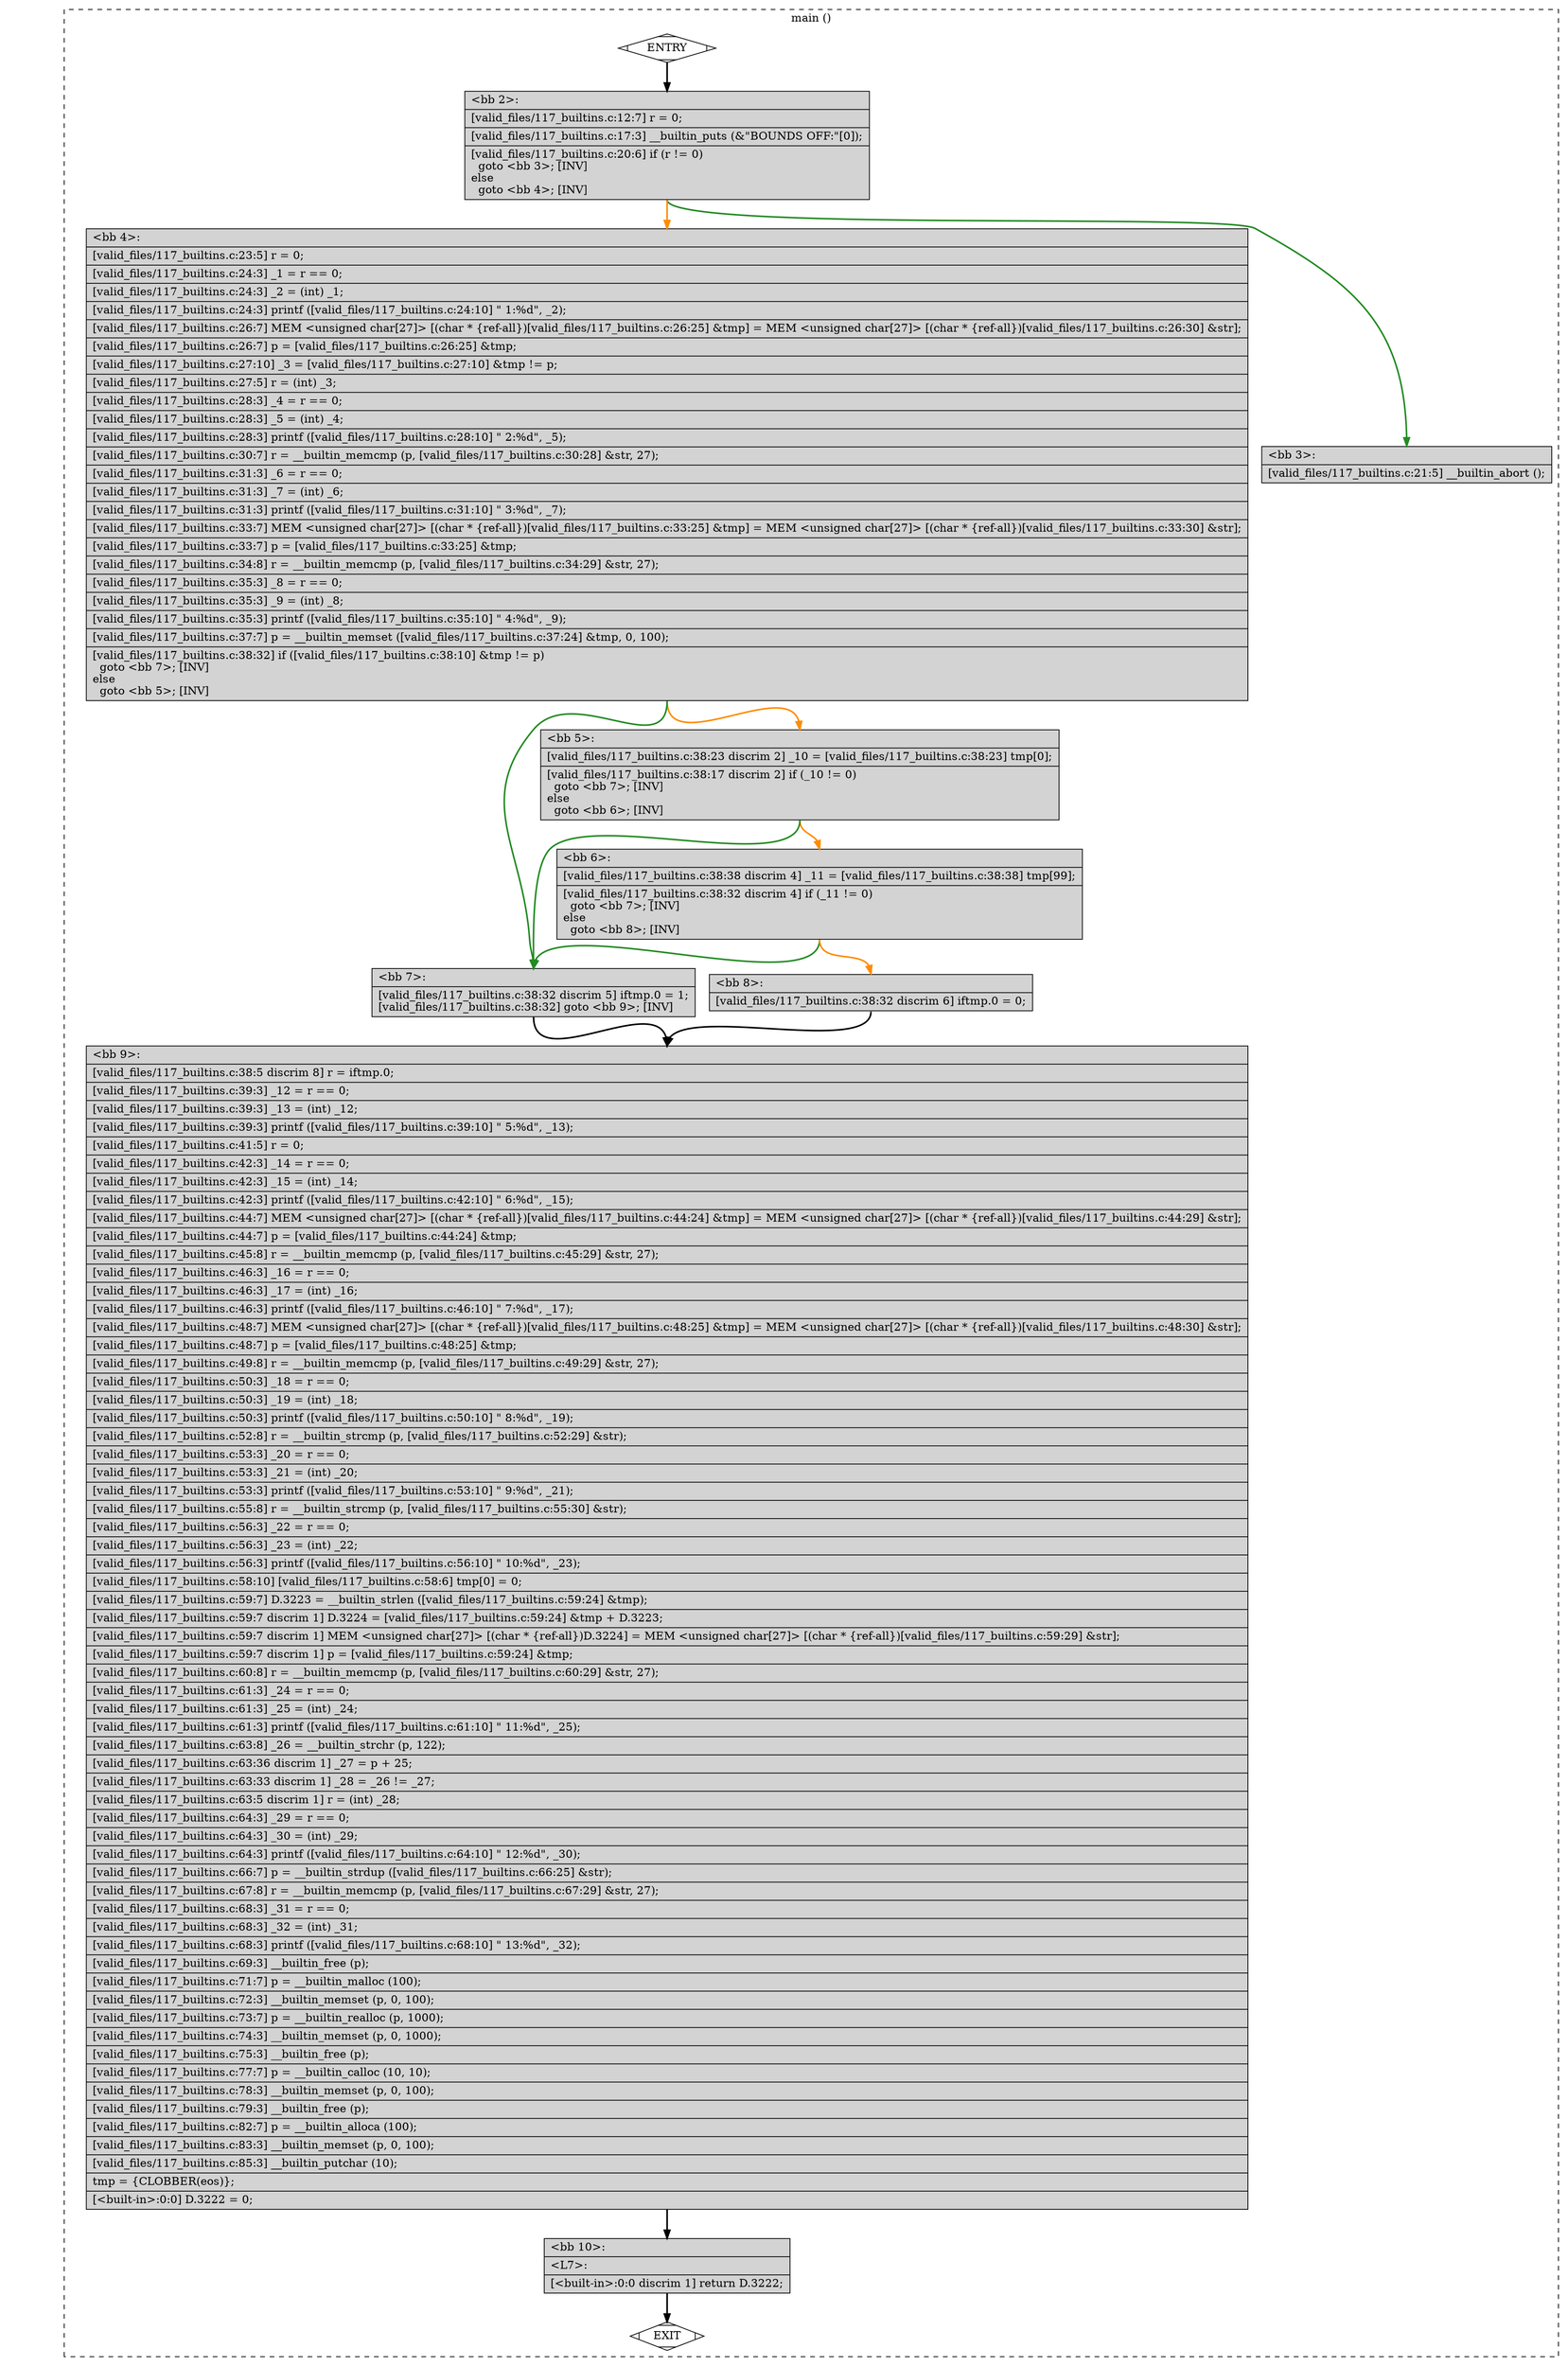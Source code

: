 digraph "a-117_builtins.c.015t.cfg" {
overlap=false;
subgraph "cluster_main" {
	style="dashed";
	color="black";
	label="main ()";
	fn_0_basic_block_0 [shape=Mdiamond,style=filled,fillcolor=white,label="ENTRY"];

	fn_0_basic_block_1 [shape=Mdiamond,style=filled,fillcolor=white,label="EXIT"];

	fn_0_basic_block_2 [shape=record,style=filled,fillcolor=lightgrey,label="{\<bb\ 2\>:\l\
|[valid_files/117_builtins.c:12:7]\ r\ =\ 0;\l\
|[valid_files/117_builtins.c:17:3]\ __builtin_puts\ (&\"BOUNDS\ OFF:\"[0]);\l\
|[valid_files/117_builtins.c:20:6]\ if\ (r\ !=\ 0)\l\
\ \ goto\ \<bb\ 3\>;\ [INV]\l\
else\l\
\ \ goto\ \<bb\ 4\>;\ [INV]\l\
}"];

	fn_0_basic_block_3 [shape=record,style=filled,fillcolor=lightgrey,label="{\<bb\ 3\>:\l\
|[valid_files/117_builtins.c:21:5]\ __builtin_abort\ ();\l\
}"];

	fn_0_basic_block_4 [shape=record,style=filled,fillcolor=lightgrey,label="{\<bb\ 4\>:\l\
|[valid_files/117_builtins.c:23:5]\ r\ =\ 0;\l\
|[valid_files/117_builtins.c:24:3]\ _1\ =\ r\ ==\ 0;\l\
|[valid_files/117_builtins.c:24:3]\ _2\ =\ (int)\ _1;\l\
|[valid_files/117_builtins.c:24:3]\ printf\ ([valid_files/117_builtins.c:24:10]\ \"\ 1:%d\",\ _2);\l\
|[valid_files/117_builtins.c:26:7]\ MEM\ \<unsigned\ char[27]\>\ [(char\ *\ \{ref-all\})[valid_files/117_builtins.c:26:25]\ &tmp]\ =\ MEM\ \<unsigned\ char[27]\>\ [(char\ *\ \{ref-all\})[valid_files/117_builtins.c:26:30]\ &str];\l\
|[valid_files/117_builtins.c:26:7]\ p\ =\ [valid_files/117_builtins.c:26:25]\ &tmp;\l\
|[valid_files/117_builtins.c:27:10]\ _3\ =\ [valid_files/117_builtins.c:27:10]\ &tmp\ !=\ p;\l\
|[valid_files/117_builtins.c:27:5]\ r\ =\ (int)\ _3;\l\
|[valid_files/117_builtins.c:28:3]\ _4\ =\ r\ ==\ 0;\l\
|[valid_files/117_builtins.c:28:3]\ _5\ =\ (int)\ _4;\l\
|[valid_files/117_builtins.c:28:3]\ printf\ ([valid_files/117_builtins.c:28:10]\ \"\ 2:%d\",\ _5);\l\
|[valid_files/117_builtins.c:30:7]\ r\ =\ __builtin_memcmp\ (p,\ [valid_files/117_builtins.c:30:28]\ &str,\ 27);\l\
|[valid_files/117_builtins.c:31:3]\ _6\ =\ r\ ==\ 0;\l\
|[valid_files/117_builtins.c:31:3]\ _7\ =\ (int)\ _6;\l\
|[valid_files/117_builtins.c:31:3]\ printf\ ([valid_files/117_builtins.c:31:10]\ \"\ 3:%d\",\ _7);\l\
|[valid_files/117_builtins.c:33:7]\ MEM\ \<unsigned\ char[27]\>\ [(char\ *\ \{ref-all\})[valid_files/117_builtins.c:33:25]\ &tmp]\ =\ MEM\ \<unsigned\ char[27]\>\ [(char\ *\ \{ref-all\})[valid_files/117_builtins.c:33:30]\ &str];\l\
|[valid_files/117_builtins.c:33:7]\ p\ =\ [valid_files/117_builtins.c:33:25]\ &tmp;\l\
|[valid_files/117_builtins.c:34:8]\ r\ =\ __builtin_memcmp\ (p,\ [valid_files/117_builtins.c:34:29]\ &str,\ 27);\l\
|[valid_files/117_builtins.c:35:3]\ _8\ =\ r\ ==\ 0;\l\
|[valid_files/117_builtins.c:35:3]\ _9\ =\ (int)\ _8;\l\
|[valid_files/117_builtins.c:35:3]\ printf\ ([valid_files/117_builtins.c:35:10]\ \"\ 4:%d\",\ _9);\l\
|[valid_files/117_builtins.c:37:7]\ p\ =\ __builtin_memset\ ([valid_files/117_builtins.c:37:24]\ &tmp,\ 0,\ 100);\l\
|[valid_files/117_builtins.c:38:32]\ if\ ([valid_files/117_builtins.c:38:10]\ &tmp\ !=\ p)\l\
\ \ goto\ \<bb\ 7\>;\ [INV]\l\
else\l\
\ \ goto\ \<bb\ 5\>;\ [INV]\l\
}"];

	fn_0_basic_block_5 [shape=record,style=filled,fillcolor=lightgrey,label="{\<bb\ 5\>:\l\
|[valid_files/117_builtins.c:38:23\ discrim\ 2]\ _10\ =\ [valid_files/117_builtins.c:38:23]\ tmp[0];\l\
|[valid_files/117_builtins.c:38:17\ discrim\ 2]\ if\ (_10\ !=\ 0)\l\
\ \ goto\ \<bb\ 7\>;\ [INV]\l\
else\l\
\ \ goto\ \<bb\ 6\>;\ [INV]\l\
}"];

	fn_0_basic_block_6 [shape=record,style=filled,fillcolor=lightgrey,label="{\<bb\ 6\>:\l\
|[valid_files/117_builtins.c:38:38\ discrim\ 4]\ _11\ =\ [valid_files/117_builtins.c:38:38]\ tmp[99];\l\
|[valid_files/117_builtins.c:38:32\ discrim\ 4]\ if\ (_11\ !=\ 0)\l\
\ \ goto\ \<bb\ 7\>;\ [INV]\l\
else\l\
\ \ goto\ \<bb\ 8\>;\ [INV]\l\
}"];

	fn_0_basic_block_7 [shape=record,style=filled,fillcolor=lightgrey,label="{\<bb\ 7\>:\l\
|[valid_files/117_builtins.c:38:32\ discrim\ 5]\ iftmp.0\ =\ 1;\l\
[valid_files/117_builtins.c:38:32]\ goto\ \<bb\ 9\>;\ [INV]\l\
}"];

	fn_0_basic_block_8 [shape=record,style=filled,fillcolor=lightgrey,label="{\<bb\ 8\>:\l\
|[valid_files/117_builtins.c:38:32\ discrim\ 6]\ iftmp.0\ =\ 0;\l\
}"];

	fn_0_basic_block_9 [shape=record,style=filled,fillcolor=lightgrey,label="{\<bb\ 9\>:\l\
|[valid_files/117_builtins.c:38:5\ discrim\ 8]\ r\ =\ iftmp.0;\l\
|[valid_files/117_builtins.c:39:3]\ _12\ =\ r\ ==\ 0;\l\
|[valid_files/117_builtins.c:39:3]\ _13\ =\ (int)\ _12;\l\
|[valid_files/117_builtins.c:39:3]\ printf\ ([valid_files/117_builtins.c:39:10]\ \"\ 5:%d\",\ _13);\l\
|[valid_files/117_builtins.c:41:5]\ r\ =\ 0;\l\
|[valid_files/117_builtins.c:42:3]\ _14\ =\ r\ ==\ 0;\l\
|[valid_files/117_builtins.c:42:3]\ _15\ =\ (int)\ _14;\l\
|[valid_files/117_builtins.c:42:3]\ printf\ ([valid_files/117_builtins.c:42:10]\ \"\ 6:%d\",\ _15);\l\
|[valid_files/117_builtins.c:44:7]\ MEM\ \<unsigned\ char[27]\>\ [(char\ *\ \{ref-all\})[valid_files/117_builtins.c:44:24]\ &tmp]\ =\ MEM\ \<unsigned\ char[27]\>\ [(char\ *\ \{ref-all\})[valid_files/117_builtins.c:44:29]\ &str];\l\
|[valid_files/117_builtins.c:44:7]\ p\ =\ [valid_files/117_builtins.c:44:24]\ &tmp;\l\
|[valid_files/117_builtins.c:45:8]\ r\ =\ __builtin_memcmp\ (p,\ [valid_files/117_builtins.c:45:29]\ &str,\ 27);\l\
|[valid_files/117_builtins.c:46:3]\ _16\ =\ r\ ==\ 0;\l\
|[valid_files/117_builtins.c:46:3]\ _17\ =\ (int)\ _16;\l\
|[valid_files/117_builtins.c:46:3]\ printf\ ([valid_files/117_builtins.c:46:10]\ \"\ 7:%d\",\ _17);\l\
|[valid_files/117_builtins.c:48:7]\ MEM\ \<unsigned\ char[27]\>\ [(char\ *\ \{ref-all\})[valid_files/117_builtins.c:48:25]\ &tmp]\ =\ MEM\ \<unsigned\ char[27]\>\ [(char\ *\ \{ref-all\})[valid_files/117_builtins.c:48:30]\ &str];\l\
|[valid_files/117_builtins.c:48:7]\ p\ =\ [valid_files/117_builtins.c:48:25]\ &tmp;\l\
|[valid_files/117_builtins.c:49:8]\ r\ =\ __builtin_memcmp\ (p,\ [valid_files/117_builtins.c:49:29]\ &str,\ 27);\l\
|[valid_files/117_builtins.c:50:3]\ _18\ =\ r\ ==\ 0;\l\
|[valid_files/117_builtins.c:50:3]\ _19\ =\ (int)\ _18;\l\
|[valid_files/117_builtins.c:50:3]\ printf\ ([valid_files/117_builtins.c:50:10]\ \"\ 8:%d\",\ _19);\l\
|[valid_files/117_builtins.c:52:8]\ r\ =\ __builtin_strcmp\ (p,\ [valid_files/117_builtins.c:52:29]\ &str);\l\
|[valid_files/117_builtins.c:53:3]\ _20\ =\ r\ ==\ 0;\l\
|[valid_files/117_builtins.c:53:3]\ _21\ =\ (int)\ _20;\l\
|[valid_files/117_builtins.c:53:3]\ printf\ ([valid_files/117_builtins.c:53:10]\ \"\ 9:%d\",\ _21);\l\
|[valid_files/117_builtins.c:55:8]\ r\ =\ __builtin_strcmp\ (p,\ [valid_files/117_builtins.c:55:30]\ &str);\l\
|[valid_files/117_builtins.c:56:3]\ _22\ =\ r\ ==\ 0;\l\
|[valid_files/117_builtins.c:56:3]\ _23\ =\ (int)\ _22;\l\
|[valid_files/117_builtins.c:56:3]\ printf\ ([valid_files/117_builtins.c:56:10]\ \"\ 10:%d\",\ _23);\l\
|[valid_files/117_builtins.c:58:10]\ [valid_files/117_builtins.c:58:6]\ tmp[0]\ =\ 0;\l\
|[valid_files/117_builtins.c:59:7]\ D.3223\ =\ __builtin_strlen\ ([valid_files/117_builtins.c:59:24]\ &tmp);\l\
|[valid_files/117_builtins.c:59:7\ discrim\ 1]\ D.3224\ =\ [valid_files/117_builtins.c:59:24]\ &tmp\ +\ D.3223;\l\
|[valid_files/117_builtins.c:59:7\ discrim\ 1]\ MEM\ \<unsigned\ char[27]\>\ [(char\ *\ \{ref-all\})D.3224]\ =\ MEM\ \<unsigned\ char[27]\>\ [(char\ *\ \{ref-all\})[valid_files/117_builtins.c:59:29]\ &str];\l\
|[valid_files/117_builtins.c:59:7\ discrim\ 1]\ p\ =\ [valid_files/117_builtins.c:59:24]\ &tmp;\l\
|[valid_files/117_builtins.c:60:8]\ r\ =\ __builtin_memcmp\ (p,\ [valid_files/117_builtins.c:60:29]\ &str,\ 27);\l\
|[valid_files/117_builtins.c:61:3]\ _24\ =\ r\ ==\ 0;\l\
|[valid_files/117_builtins.c:61:3]\ _25\ =\ (int)\ _24;\l\
|[valid_files/117_builtins.c:61:3]\ printf\ ([valid_files/117_builtins.c:61:10]\ \"\ 11:%d\",\ _25);\l\
|[valid_files/117_builtins.c:63:8]\ _26\ =\ __builtin_strchr\ (p,\ 122);\l\
|[valid_files/117_builtins.c:63:36\ discrim\ 1]\ _27\ =\ p\ +\ 25;\l\
|[valid_files/117_builtins.c:63:33\ discrim\ 1]\ _28\ =\ _26\ !=\ _27;\l\
|[valid_files/117_builtins.c:63:5\ discrim\ 1]\ r\ =\ (int)\ _28;\l\
|[valid_files/117_builtins.c:64:3]\ _29\ =\ r\ ==\ 0;\l\
|[valid_files/117_builtins.c:64:3]\ _30\ =\ (int)\ _29;\l\
|[valid_files/117_builtins.c:64:3]\ printf\ ([valid_files/117_builtins.c:64:10]\ \"\ 12:%d\",\ _30);\l\
|[valid_files/117_builtins.c:66:7]\ p\ =\ __builtin_strdup\ ([valid_files/117_builtins.c:66:25]\ &str);\l\
|[valid_files/117_builtins.c:67:8]\ r\ =\ __builtin_memcmp\ (p,\ [valid_files/117_builtins.c:67:29]\ &str,\ 27);\l\
|[valid_files/117_builtins.c:68:3]\ _31\ =\ r\ ==\ 0;\l\
|[valid_files/117_builtins.c:68:3]\ _32\ =\ (int)\ _31;\l\
|[valid_files/117_builtins.c:68:3]\ printf\ ([valid_files/117_builtins.c:68:10]\ \"\ 13:%d\",\ _32);\l\
|[valid_files/117_builtins.c:69:3]\ __builtin_free\ (p);\l\
|[valid_files/117_builtins.c:71:7]\ p\ =\ __builtin_malloc\ (100);\l\
|[valid_files/117_builtins.c:72:3]\ __builtin_memset\ (p,\ 0,\ 100);\l\
|[valid_files/117_builtins.c:73:7]\ p\ =\ __builtin_realloc\ (p,\ 1000);\l\
|[valid_files/117_builtins.c:74:3]\ __builtin_memset\ (p,\ 0,\ 1000);\l\
|[valid_files/117_builtins.c:75:3]\ __builtin_free\ (p);\l\
|[valid_files/117_builtins.c:77:7]\ p\ =\ __builtin_calloc\ (10,\ 10);\l\
|[valid_files/117_builtins.c:78:3]\ __builtin_memset\ (p,\ 0,\ 100);\l\
|[valid_files/117_builtins.c:79:3]\ __builtin_free\ (p);\l\
|[valid_files/117_builtins.c:82:7]\ p\ =\ __builtin_alloca\ (100);\l\
|[valid_files/117_builtins.c:83:3]\ __builtin_memset\ (p,\ 0,\ 100);\l\
|[valid_files/117_builtins.c:85:3]\ __builtin_putchar\ (10);\l\
|tmp\ =\ \{CLOBBER(eos)\};\l\
|[\<built-in\>:0:0]\ D.3222\ =\ 0;\l\
}"];

	fn_0_basic_block_10 [shape=record,style=filled,fillcolor=lightgrey,label="{\<bb\ 10\>:\l\
|\<L7\>:\l\
|[\<built-in\>:0:0\ discrim\ 1]\ return\ D.3222;\l\
}"];

	fn_0_basic_block_0:s -> fn_0_basic_block_2:n [style="solid,bold",color=black,weight=100,constraint=true];
	fn_0_basic_block_2:s -> fn_0_basic_block_3:n [style="solid,bold",color=forestgreen,weight=10,constraint=true];
	fn_0_basic_block_2:s -> fn_0_basic_block_4:n [style="solid,bold",color=darkorange,weight=10,constraint=true];
	fn_0_basic_block_4:s -> fn_0_basic_block_7:n [style="solid,bold",color=forestgreen,weight=10,constraint=true];
	fn_0_basic_block_4:s -> fn_0_basic_block_5:n [style="solid,bold",color=darkorange,weight=10,constraint=true];
	fn_0_basic_block_5:s -> fn_0_basic_block_7:n [style="solid,bold",color=forestgreen,weight=10,constraint=true];
	fn_0_basic_block_5:s -> fn_0_basic_block_6:n [style="solid,bold",color=darkorange,weight=10,constraint=true];
	fn_0_basic_block_6:s -> fn_0_basic_block_7:n [style="solid,bold",color=forestgreen,weight=10,constraint=true];
	fn_0_basic_block_6:s -> fn_0_basic_block_8:n [style="solid,bold",color=darkorange,weight=10,constraint=true];
	fn_0_basic_block_7:s -> fn_0_basic_block_9:n [style="solid,bold",color=black,weight=100,constraint=true];
	fn_0_basic_block_8:s -> fn_0_basic_block_9:n [style="solid,bold",color=black,weight=100,constraint=true];
	fn_0_basic_block_9:s -> fn_0_basic_block_10:n [style="solid,bold",color=black,weight=100,constraint=true];
	fn_0_basic_block_10:s -> fn_0_basic_block_1:n [style="solid,bold",color=black,weight=10,constraint=true];
	fn_0_basic_block_0:s -> fn_0_basic_block_1:n [style="invis",constraint=true];
}
}
